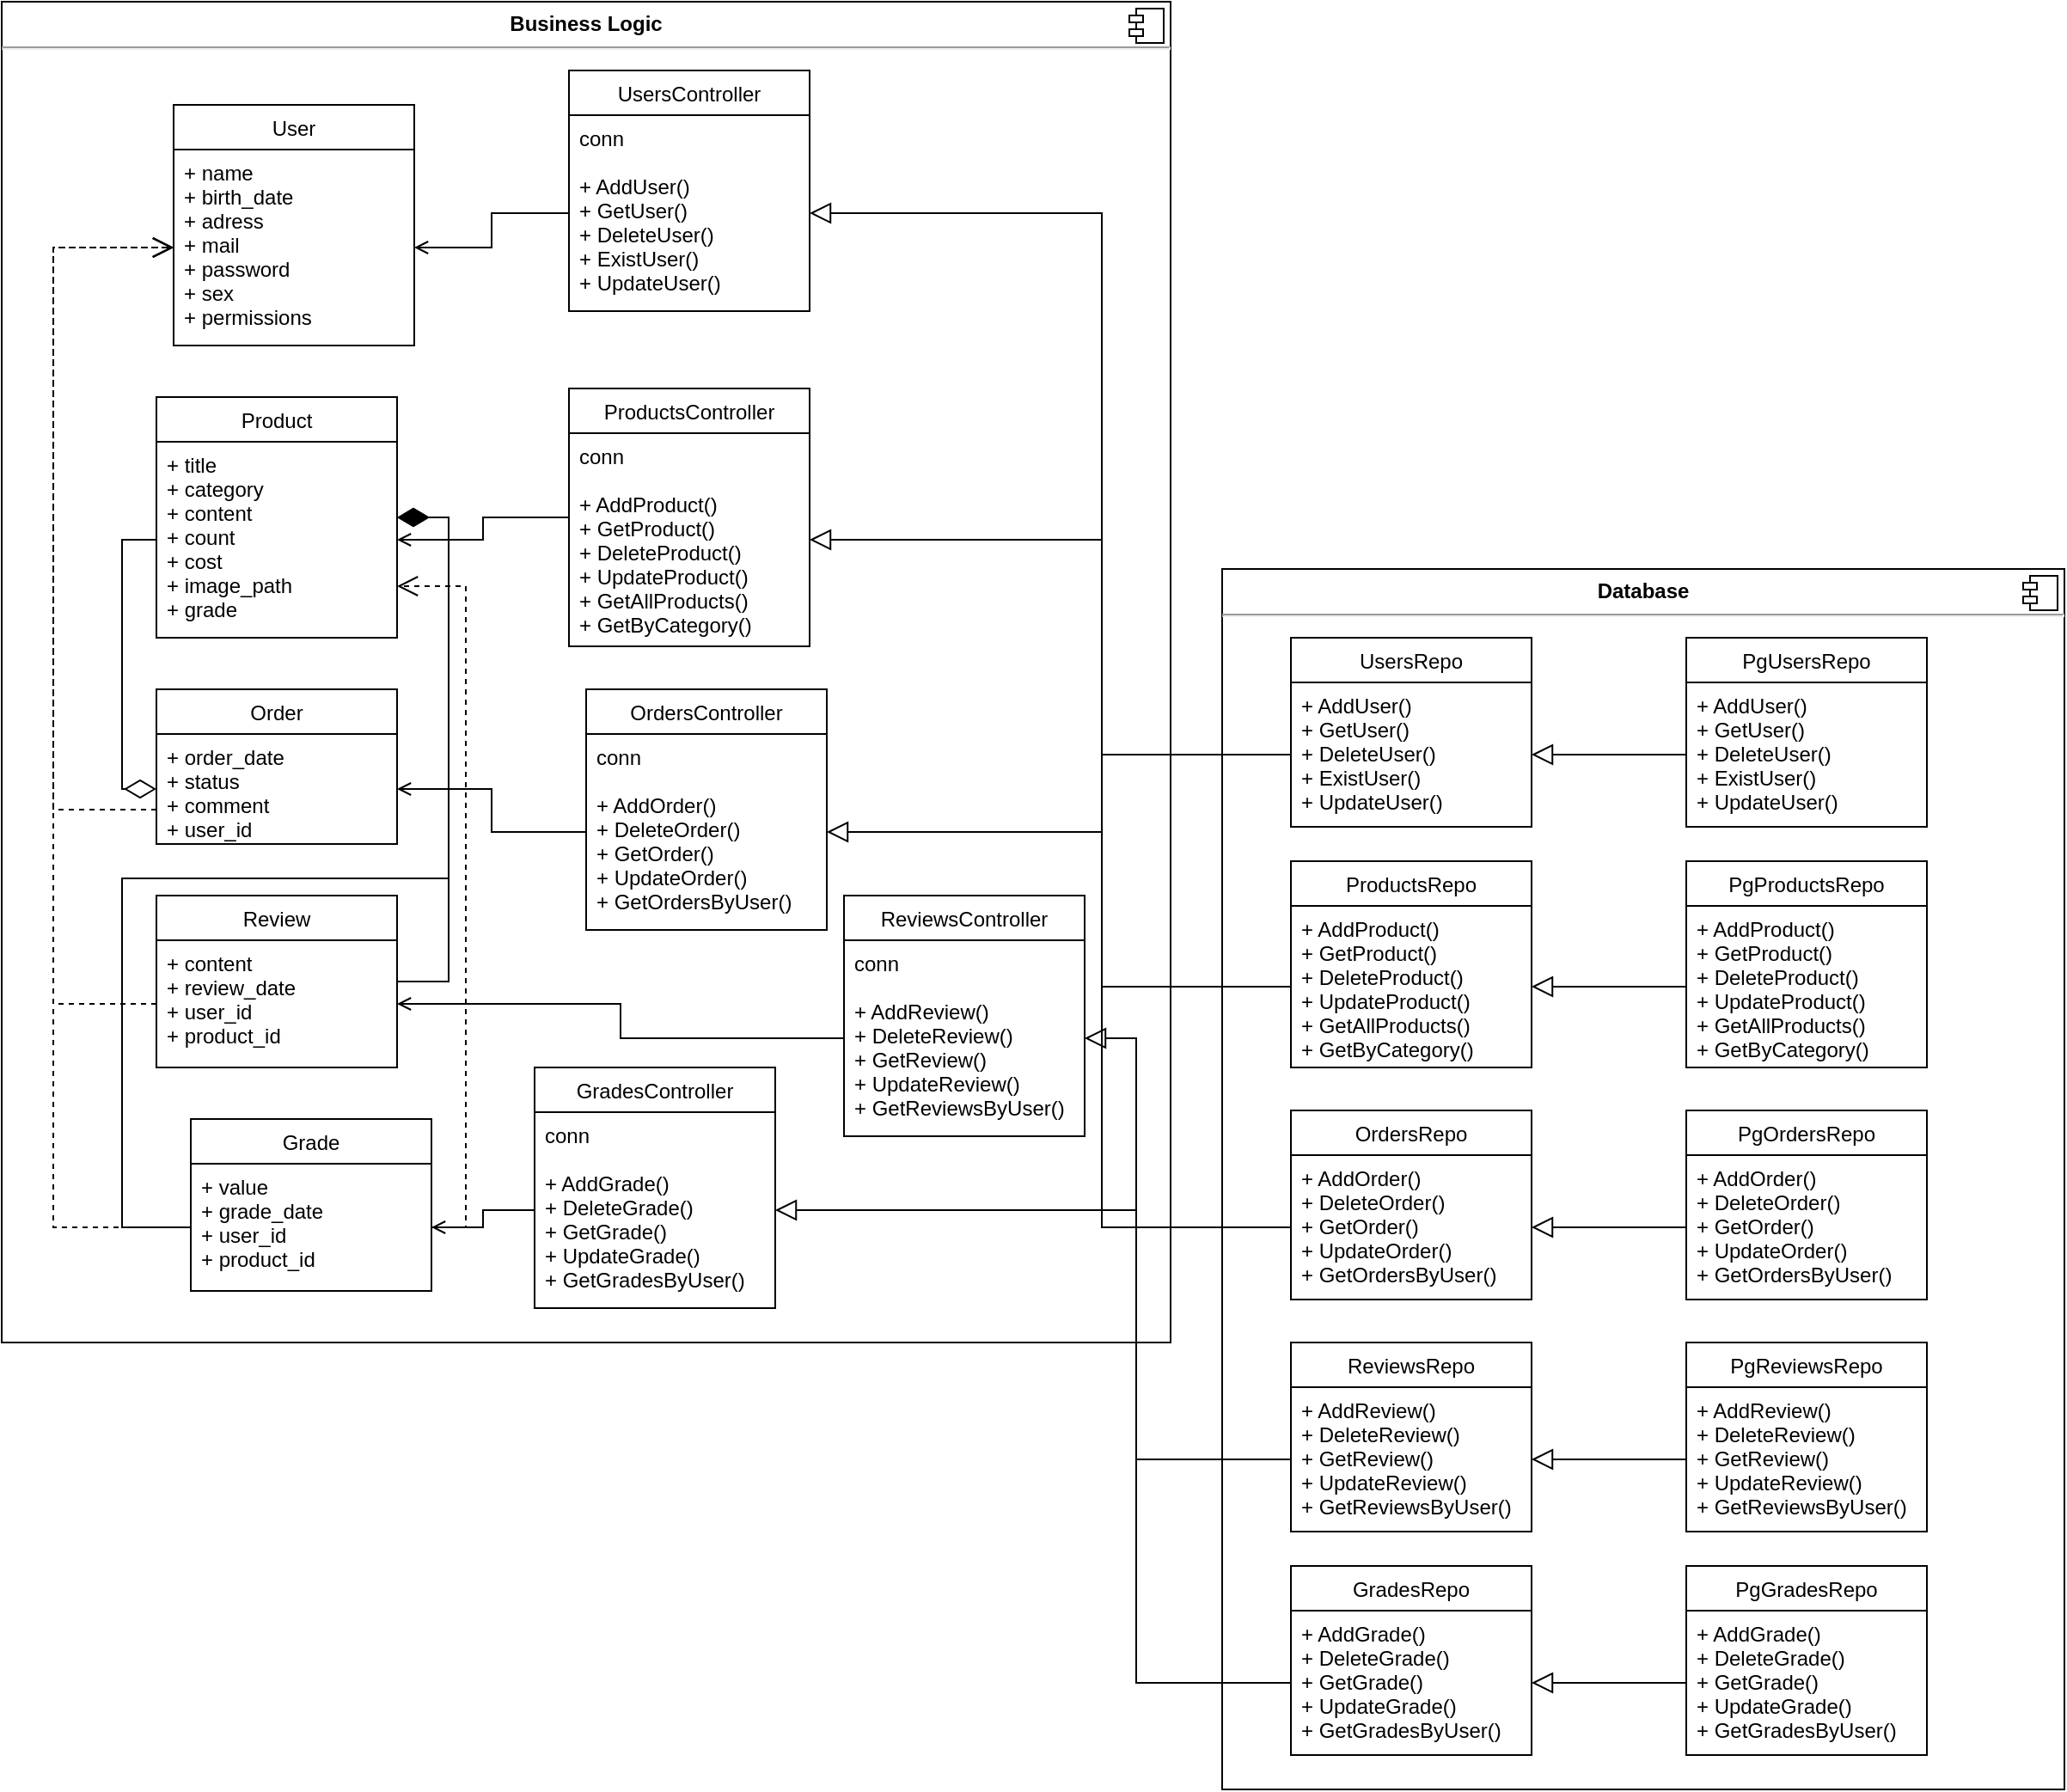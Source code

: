 <mxfile version="18.0.6" type="device"><diagram name="Page-1" id="c4acf3e9-155e-7222-9cf6-157b1a14988f"><mxGraphModel dx="2062" dy="1186" grid="1" gridSize="10" guides="1" tooltips="1" connect="1" arrows="1" fold="1" page="1" pageScale="1" pageWidth="850" pageHeight="1100" background="none" math="0" shadow="0"><root><mxCell id="0"/><mxCell id="1" parent="0"/><mxCell id="wbsk_7NaEqy0srvcn9H6-8" value="&lt;p style=&quot;margin:0px;margin-top:6px;text-align:center;&quot;&gt;&lt;b&gt;Business Logic&lt;/b&gt;&lt;/p&gt;&lt;hr&gt;&lt;p style=&quot;margin:0px;margin-left:8px;&quot;&gt;&lt;br&gt;&lt;/p&gt;" style="align=left;overflow=fill;html=1;dropTarget=0;" vertex="1" parent="1"><mxGeometry x="70" y="40" width="680" height="780" as="geometry"/></mxCell><mxCell id="wbsk_7NaEqy0srvcn9H6-9" value="" style="shape=component;jettyWidth=8;jettyHeight=4;" vertex="1" parent="wbsk_7NaEqy0srvcn9H6-8"><mxGeometry x="1" width="20" height="20" relative="1" as="geometry"><mxPoint x="-24" y="4" as="offset"/></mxGeometry></mxCell><mxCell id="wbsk_7NaEqy0srvcn9H6-41" style="edgeStyle=orthogonalEdgeStyle;rounded=0;orthogonalLoop=1;jettySize=auto;html=1;endArrow=diamondThin;endFill=1;endSize=16;strokeWidth=1;" edge="1" parent="1" source="wbsk_7NaEqy0srvcn9H6-21" target="wbsk_7NaEqy0srvcn9H6-17"><mxGeometry relative="1" as="geometry"><Array as="points"><mxPoint x="330" y="610"/><mxPoint x="330" y="340"/></Array></mxGeometry></mxCell><mxCell id="wbsk_7NaEqy0srvcn9H6-36" style="edgeStyle=orthogonalEdgeStyle;rounded=0;orthogonalLoop=1;jettySize=auto;html=1;entryX=1;entryY=0.5;entryDx=0;entryDy=0;endArrow=open;endFill=0;" edge="1" parent="1" source="wbsk_7NaEqy0srvcn9H6-27" target="wbsk_7NaEqy0srvcn9H6-18"><mxGeometry relative="1" as="geometry"/></mxCell><mxCell id="wbsk_7NaEqy0srvcn9H6-35" style="edgeStyle=orthogonalEdgeStyle;rounded=0;orthogonalLoop=1;jettySize=auto;html=1;entryX=1;entryY=0.5;entryDx=0;entryDy=0;endArrow=open;endFill=0;" edge="1" parent="1" source="wbsk_7NaEqy0srvcn9H6-26" target="wbsk_7NaEqy0srvcn9H6-13"><mxGeometry relative="1" as="geometry"/></mxCell><mxCell id="wbsk_7NaEqy0srvcn9H6-37" style="edgeStyle=orthogonalEdgeStyle;rounded=0;orthogonalLoop=1;jettySize=auto;html=1;entryX=1;entryY=0.5;entryDx=0;entryDy=0;endArrow=open;endFill=0;" edge="1" parent="1" source="wbsk_7NaEqy0srvcn9H6-30" target="wbsk_7NaEqy0srvcn9H6-20"><mxGeometry relative="1" as="geometry"/></mxCell><mxCell id="wbsk_7NaEqy0srvcn9H6-38" style="edgeStyle=orthogonalEdgeStyle;rounded=0;orthogonalLoop=1;jettySize=auto;html=1;entryX=1;entryY=0.5;entryDx=0;entryDy=0;endArrow=open;endFill=0;" edge="1" parent="1" source="wbsk_7NaEqy0srvcn9H6-32" target="wbsk_7NaEqy0srvcn9H6-22"><mxGeometry relative="1" as="geometry"/></mxCell><mxCell id="wbsk_7NaEqy0srvcn9H6-39" style="edgeStyle=orthogonalEdgeStyle;rounded=0;orthogonalLoop=1;jettySize=auto;html=1;entryX=1;entryY=0.5;entryDx=0;entryDy=0;endArrow=open;endFill=0;" edge="1" parent="1" source="wbsk_7NaEqy0srvcn9H6-34" target="wbsk_7NaEqy0srvcn9H6-24"><mxGeometry relative="1" as="geometry"/></mxCell><mxCell id="wbsk_7NaEqy0srvcn9H6-40" style="edgeStyle=orthogonalEdgeStyle;rounded=0;orthogonalLoop=1;jettySize=auto;html=1;entryX=0;entryY=0.5;entryDx=0;entryDy=0;endArrow=diamondThin;endFill=0;strokeWidth=1;endSize=16;" edge="1" parent="1" source="wbsk_7NaEqy0srvcn9H6-18" target="wbsk_7NaEqy0srvcn9H6-20"><mxGeometry relative="1" as="geometry"/></mxCell><mxCell id="wbsk_7NaEqy0srvcn9H6-10" value="&lt;p style=&quot;margin:0px;margin-top:6px;text-align:center;&quot;&gt;&lt;b&gt;Database&lt;/b&gt;&lt;/p&gt;&lt;hr&gt;&lt;p style=&quot;margin:0px;margin-left:8px;&quot;&gt;&lt;br&gt;&lt;/p&gt;" style="align=left;overflow=fill;html=1;dropTarget=0;" vertex="1" parent="1"><mxGeometry x="780" y="370" width="490" height="710" as="geometry"/></mxCell><mxCell id="wbsk_7NaEqy0srvcn9H6-11" value="" style="shape=component;jettyWidth=8;jettyHeight=4;" vertex="1" parent="wbsk_7NaEqy0srvcn9H6-10"><mxGeometry x="1" width="20" height="20" relative="1" as="geometry"><mxPoint x="-24" y="4" as="offset"/></mxGeometry></mxCell><mxCell id="wbsk_7NaEqy0srvcn9H6-17" value="Product" style="swimlane;fontStyle=0;childLayout=stackLayout;horizontal=1;startSize=26;fillColor=none;horizontalStack=0;resizeParent=1;resizeParentMax=0;resizeLast=0;collapsible=1;marginBottom=0;" vertex="1" parent="1"><mxGeometry x="160" y="270" width="140" height="140" as="geometry"/></mxCell><mxCell id="wbsk_7NaEqy0srvcn9H6-18" value="+ title&#10;+ category&#10;+ content&#10;+ count&#10;+ cost&#10;+ image_path&#10;+ grade" style="text;strokeColor=none;fillColor=none;align=left;verticalAlign=top;spacingLeft=4;spacingRight=4;overflow=hidden;rotatable=0;points=[[0,0.5],[1,0.5]];portConstraint=eastwest;" vertex="1" parent="wbsk_7NaEqy0srvcn9H6-17"><mxGeometry y="26" width="140" height="114" as="geometry"/></mxCell><mxCell id="wbsk_7NaEqy0srvcn9H6-12" value="User" style="swimlane;fontStyle=0;childLayout=stackLayout;horizontal=1;startSize=26;fillColor=none;horizontalStack=0;resizeParent=1;resizeParentMax=0;resizeLast=0;collapsible=1;marginBottom=0;" vertex="1" parent="1"><mxGeometry x="170" y="100" width="140" height="140" as="geometry"/></mxCell><mxCell id="wbsk_7NaEqy0srvcn9H6-13" value="+ name&#10;+ birth_date&#10;+ adress&#10;+ mail&#10;+ password&#10;+ sex&#10;+ permissions" style="text;strokeColor=none;fillColor=none;align=left;verticalAlign=top;spacingLeft=4;spacingRight=4;overflow=hidden;rotatable=0;points=[[0,0.5],[1,0.5]];portConstraint=eastwest;" vertex="1" parent="wbsk_7NaEqy0srvcn9H6-12"><mxGeometry y="26" width="140" height="114" as="geometry"/></mxCell><mxCell id="wbsk_7NaEqy0srvcn9H6-19" value="Order" style="swimlane;fontStyle=0;childLayout=stackLayout;horizontal=1;startSize=26;fillColor=none;horizontalStack=0;resizeParent=1;resizeParentMax=0;resizeLast=0;collapsible=1;marginBottom=0;" vertex="1" parent="1"><mxGeometry x="160" y="440" width="140" height="90" as="geometry"/></mxCell><mxCell id="wbsk_7NaEqy0srvcn9H6-20" value="+ order_date&#10;+ status&#10;+ comment&#10;+ user_id" style="text;strokeColor=none;fillColor=none;align=left;verticalAlign=top;spacingLeft=4;spacingRight=4;overflow=hidden;rotatable=0;points=[[0,0.5],[1,0.5]];portConstraint=eastwest;" vertex="1" parent="wbsk_7NaEqy0srvcn9H6-19"><mxGeometry y="26" width="140" height="64" as="geometry"/></mxCell><mxCell id="wbsk_7NaEqy0srvcn9H6-21" value="Review" style="swimlane;fontStyle=0;childLayout=stackLayout;horizontal=1;startSize=26;fillColor=none;horizontalStack=0;resizeParent=1;resizeParentMax=0;resizeLast=0;collapsible=1;marginBottom=0;" vertex="1" parent="1"><mxGeometry x="160" y="560" width="140" height="100" as="geometry"/></mxCell><mxCell id="wbsk_7NaEqy0srvcn9H6-22" value="+ content&#10;+ review_date&#10;+ user_id&#10;+ product_id" style="text;strokeColor=none;fillColor=none;align=left;verticalAlign=top;spacingLeft=4;spacingRight=4;overflow=hidden;rotatable=0;points=[[0,0.5],[1,0.5]];portConstraint=eastwest;" vertex="1" parent="wbsk_7NaEqy0srvcn9H6-21"><mxGeometry y="26" width="140" height="74" as="geometry"/></mxCell><mxCell id="wbsk_7NaEqy0srvcn9H6-23" value="Grade" style="swimlane;fontStyle=0;childLayout=stackLayout;horizontal=1;startSize=26;fillColor=none;horizontalStack=0;resizeParent=1;resizeParentMax=0;resizeLast=0;collapsible=1;marginBottom=0;" vertex="1" parent="1"><mxGeometry x="180" y="690" width="140" height="100" as="geometry"/></mxCell><mxCell id="wbsk_7NaEqy0srvcn9H6-24" value="+ value&#10;+ grade_date&#10;+ user_id&#10;+ product_id" style="text;strokeColor=none;fillColor=none;align=left;verticalAlign=top;spacingLeft=4;spacingRight=4;overflow=hidden;rotatable=0;points=[[0,0.5],[1,0.5]];portConstraint=eastwest;" vertex="1" parent="wbsk_7NaEqy0srvcn9H6-23"><mxGeometry y="26" width="140" height="74" as="geometry"/></mxCell><mxCell id="wbsk_7NaEqy0srvcn9H6-25" value="UsersController" style="swimlane;fontStyle=0;childLayout=stackLayout;horizontal=1;startSize=26;fillColor=none;horizontalStack=0;resizeParent=1;resizeParentMax=0;resizeLast=0;collapsible=1;marginBottom=0;" vertex="1" parent="1"><mxGeometry x="400" y="80" width="140" height="140" as="geometry"/></mxCell><mxCell id="wbsk_7NaEqy0srvcn9H6-26" value="conn&#10;&#10;+ AddUser()&#10;+ GetUser()&#10;+ DeleteUser()&#10;+ ExistUser()&#10;+ UpdateUser()" style="text;strokeColor=none;fillColor=none;align=left;verticalAlign=top;spacingLeft=4;spacingRight=4;overflow=hidden;rotatable=0;points=[[0,0.5],[1,0.5]];portConstraint=eastwest;" vertex="1" parent="wbsk_7NaEqy0srvcn9H6-25"><mxGeometry y="26" width="140" height="114" as="geometry"/></mxCell><mxCell id="wbsk_7NaEqy0srvcn9H6-27" value="ProductsController" style="swimlane;fontStyle=0;childLayout=stackLayout;horizontal=1;startSize=26;fillColor=none;horizontalStack=0;resizeParent=1;resizeParentMax=0;resizeLast=0;collapsible=1;marginBottom=0;" vertex="1" parent="1"><mxGeometry x="400" y="265" width="140" height="150" as="geometry"/></mxCell><mxCell id="wbsk_7NaEqy0srvcn9H6-28" value="conn&#10;&#10;+ AddProduct()&#10;+ GetProduct()&#10;+ DeleteProduct()&#10;+ UpdateProduct()&#10;+ GetAllProducts()&#10;+ GetByCategory()" style="text;strokeColor=none;fillColor=none;align=left;verticalAlign=top;spacingLeft=4;spacingRight=4;overflow=hidden;rotatable=0;points=[[0,0.5],[1,0.5]];portConstraint=eastwest;" vertex="1" parent="wbsk_7NaEqy0srvcn9H6-27"><mxGeometry y="26" width="140" height="124" as="geometry"/></mxCell><mxCell id="wbsk_7NaEqy0srvcn9H6-29" value="OrdersController" style="swimlane;fontStyle=0;childLayout=stackLayout;horizontal=1;startSize=26;fillColor=none;horizontalStack=0;resizeParent=1;resizeParentMax=0;resizeLast=0;collapsible=1;marginBottom=0;" vertex="1" parent="1"><mxGeometry x="410" y="440" width="140" height="140" as="geometry"/></mxCell><mxCell id="wbsk_7NaEqy0srvcn9H6-30" value="conn&#10;&#10;+ AddOrder()&#10;+ DeleteOrder()&#10;+ GetOrder()&#10;+ UpdateOrder()&#10;+ GetOrdersByUser()" style="text;strokeColor=none;fillColor=none;align=left;verticalAlign=top;spacingLeft=4;spacingRight=4;overflow=hidden;rotatable=0;points=[[0,0.5],[1,0.5]];portConstraint=eastwest;" vertex="1" parent="wbsk_7NaEqy0srvcn9H6-29"><mxGeometry y="26" width="140" height="114" as="geometry"/></mxCell><mxCell id="wbsk_7NaEqy0srvcn9H6-31" value="ReviewsController" style="swimlane;fontStyle=0;childLayout=stackLayout;horizontal=1;startSize=26;fillColor=none;horizontalStack=0;resizeParent=1;resizeParentMax=0;resizeLast=0;collapsible=1;marginBottom=0;" vertex="1" parent="1"><mxGeometry x="560" y="560" width="140" height="140" as="geometry"/></mxCell><mxCell id="wbsk_7NaEqy0srvcn9H6-32" value="conn&#10;&#10;+ AddReview()&#10;+ DeleteReview()&#10;+ GetReview()&#10;+ UpdateReview()&#10;+ GetReviewsByUser()" style="text;strokeColor=none;fillColor=none;align=left;verticalAlign=top;spacingLeft=4;spacingRight=4;overflow=hidden;rotatable=0;points=[[0,0.5],[1,0.5]];portConstraint=eastwest;" vertex="1" parent="wbsk_7NaEqy0srvcn9H6-31"><mxGeometry y="26" width="140" height="114" as="geometry"/></mxCell><mxCell id="wbsk_7NaEqy0srvcn9H6-33" value="GradesController" style="swimlane;fontStyle=0;childLayout=stackLayout;horizontal=1;startSize=26;fillColor=none;horizontalStack=0;resizeParent=1;resizeParentMax=0;resizeLast=0;collapsible=1;marginBottom=0;" vertex="1" parent="1"><mxGeometry x="380" y="660" width="140" height="140" as="geometry"/></mxCell><mxCell id="wbsk_7NaEqy0srvcn9H6-34" value="conn&#10;&#10;+ AddGrade()&#10;+ DeleteGrade()&#10;+ GetGrade()&#10;+ UpdateGrade()&#10;+ GetGradesByUser()" style="text;strokeColor=none;fillColor=none;align=left;verticalAlign=top;spacingLeft=4;spacingRight=4;overflow=hidden;rotatable=0;points=[[0,0.5],[1,0.5]];portConstraint=eastwest;" vertex="1" parent="wbsk_7NaEqy0srvcn9H6-33"><mxGeometry y="26" width="140" height="114" as="geometry"/></mxCell><mxCell id="wbsk_7NaEqy0srvcn9H6-42" style="edgeStyle=orthogonalEdgeStyle;rounded=0;orthogonalLoop=1;jettySize=auto;html=1;endArrow=diamondThin;endFill=1;endSize=16;strokeWidth=1;" edge="1" parent="1" source="wbsk_7NaEqy0srvcn9H6-24" target="wbsk_7NaEqy0srvcn9H6-18"><mxGeometry relative="1" as="geometry"><Array as="points"><mxPoint x="140" y="753"/><mxPoint x="140" y="550"/><mxPoint x="330" y="550"/><mxPoint x="330" y="340"/></Array></mxGeometry></mxCell><mxCell id="wbsk_7NaEqy0srvcn9H6-48" value="UsersRepo" style="swimlane;fontStyle=0;childLayout=stackLayout;horizontal=1;startSize=26;fillColor=none;horizontalStack=0;resizeParent=1;resizeParentMax=0;resizeLast=0;collapsible=1;marginBottom=0;" vertex="1" parent="1"><mxGeometry x="820" y="410" width="140" height="110" as="geometry"/></mxCell><mxCell id="wbsk_7NaEqy0srvcn9H6-49" value="+ AddUser()&#10;+ GetUser()&#10;+ DeleteUser()&#10;+ ExistUser()&#10;+ UpdateUser()" style="text;strokeColor=none;fillColor=none;align=left;verticalAlign=top;spacingLeft=4;spacingRight=4;overflow=hidden;rotatable=0;points=[[0,0.5],[1,0.5]];portConstraint=eastwest;" vertex="1" parent="wbsk_7NaEqy0srvcn9H6-48"><mxGeometry y="26" width="140" height="84" as="geometry"/></mxCell><mxCell id="wbsk_7NaEqy0srvcn9H6-50" value="ProductsRepo" style="swimlane;fontStyle=0;childLayout=stackLayout;horizontal=1;startSize=26;fillColor=none;horizontalStack=0;resizeParent=1;resizeParentMax=0;resizeLast=0;collapsible=1;marginBottom=0;" vertex="1" parent="1"><mxGeometry x="820" y="540" width="140" height="120" as="geometry"/></mxCell><mxCell id="wbsk_7NaEqy0srvcn9H6-51" value="+ AddProduct()&#10;+ GetProduct()&#10;+ DeleteProduct()&#10;+ UpdateProduct()&#10;+ GetAllProducts()&#10;+ GetByCategory()" style="text;strokeColor=none;fillColor=none;align=left;verticalAlign=top;spacingLeft=4;spacingRight=4;overflow=hidden;rotatable=0;points=[[0,0.5],[1,0.5]];portConstraint=eastwest;" vertex="1" parent="wbsk_7NaEqy0srvcn9H6-50"><mxGeometry y="26" width="140" height="94" as="geometry"/></mxCell><mxCell id="wbsk_7NaEqy0srvcn9H6-52" value="OrdersRepo" style="swimlane;fontStyle=0;childLayout=stackLayout;horizontal=1;startSize=26;fillColor=none;horizontalStack=0;resizeParent=1;resizeParentMax=0;resizeLast=0;collapsible=1;marginBottom=0;" vertex="1" parent="1"><mxGeometry x="820" y="685" width="140" height="110" as="geometry"/></mxCell><mxCell id="wbsk_7NaEqy0srvcn9H6-53" value="+ AddOrder()&#10;+ DeleteOrder()&#10;+ GetOrder()&#10;+ UpdateOrder()&#10;+ GetOrdersByUser()" style="text;strokeColor=none;fillColor=none;align=left;verticalAlign=top;spacingLeft=4;spacingRight=4;overflow=hidden;rotatable=0;points=[[0,0.5],[1,0.5]];portConstraint=eastwest;" vertex="1" parent="wbsk_7NaEqy0srvcn9H6-52"><mxGeometry y="26" width="140" height="84" as="geometry"/></mxCell><mxCell id="wbsk_7NaEqy0srvcn9H6-54" value="ReviewsRepo" style="swimlane;fontStyle=0;childLayout=stackLayout;horizontal=1;startSize=26;fillColor=none;horizontalStack=0;resizeParent=1;resizeParentMax=0;resizeLast=0;collapsible=1;marginBottom=0;" vertex="1" parent="1"><mxGeometry x="820" y="820" width="140" height="110" as="geometry"/></mxCell><mxCell id="wbsk_7NaEqy0srvcn9H6-55" value="+ AddReview()&#10;+ DeleteReview()&#10;+ GetReview()&#10;+ UpdateReview()&#10;+ GetReviewsByUser()" style="text;strokeColor=none;fillColor=none;align=left;verticalAlign=top;spacingLeft=4;spacingRight=4;overflow=hidden;rotatable=0;points=[[0,0.5],[1,0.5]];portConstraint=eastwest;" vertex="1" parent="wbsk_7NaEqy0srvcn9H6-54"><mxGeometry y="26" width="140" height="84" as="geometry"/></mxCell><mxCell id="wbsk_7NaEqy0srvcn9H6-56" value="GradesRepo" style="swimlane;fontStyle=0;childLayout=stackLayout;horizontal=1;startSize=26;fillColor=none;horizontalStack=0;resizeParent=1;resizeParentMax=0;resizeLast=0;collapsible=1;marginBottom=0;" vertex="1" parent="1"><mxGeometry x="820" y="950" width="140" height="110" as="geometry"/></mxCell><mxCell id="wbsk_7NaEqy0srvcn9H6-57" value="+ AddGrade()&#10;+ DeleteGrade()&#10;+ GetGrade()&#10;+ UpdateGrade()&#10;+ GetGradesByUser()" style="text;strokeColor=none;fillColor=none;align=left;verticalAlign=top;spacingLeft=4;spacingRight=4;overflow=hidden;rotatable=0;points=[[0,0.5],[1,0.5]];portConstraint=eastwest;" vertex="1" parent="wbsk_7NaEqy0srvcn9H6-56"><mxGeometry y="26" width="140" height="84" as="geometry"/></mxCell><mxCell id="wbsk_7NaEqy0srvcn9H6-58" style="edgeStyle=orthogonalEdgeStyle;rounded=0;orthogonalLoop=1;jettySize=auto;html=1;entryX=1;entryY=0.5;entryDx=0;entryDy=0;endArrow=block;endFill=0;endSize=10;strokeWidth=1;" edge="1" parent="1" source="wbsk_7NaEqy0srvcn9H6-49" target="wbsk_7NaEqy0srvcn9H6-26"><mxGeometry relative="1" as="geometry"><Array as="points"><mxPoint x="710" y="478"/><mxPoint x="710" y="163"/></Array></mxGeometry></mxCell><mxCell id="wbsk_7NaEqy0srvcn9H6-59" style="edgeStyle=orthogonalEdgeStyle;rounded=0;orthogonalLoop=1;jettySize=auto;html=1;endArrow=block;endFill=0;endSize=10;strokeWidth=1;" edge="1" parent="1" source="wbsk_7NaEqy0srvcn9H6-51" target="wbsk_7NaEqy0srvcn9H6-28"><mxGeometry relative="1" as="geometry"><Array as="points"><mxPoint x="710" y="613"/><mxPoint x="710" y="353"/></Array></mxGeometry></mxCell><mxCell id="wbsk_7NaEqy0srvcn9H6-60" style="edgeStyle=orthogonalEdgeStyle;rounded=0;orthogonalLoop=1;jettySize=auto;html=1;entryX=1;entryY=0.5;entryDx=0;entryDy=0;endArrow=block;endFill=0;endSize=10;strokeWidth=1;" edge="1" parent="1" source="wbsk_7NaEqy0srvcn9H6-53" target="wbsk_7NaEqy0srvcn9H6-30"><mxGeometry relative="1" as="geometry"><Array as="points"><mxPoint x="710" y="753"/><mxPoint x="710" y="523"/></Array></mxGeometry></mxCell><mxCell id="wbsk_7NaEqy0srvcn9H6-61" style="edgeStyle=orthogonalEdgeStyle;rounded=0;orthogonalLoop=1;jettySize=auto;html=1;entryX=1;entryY=0.5;entryDx=0;entryDy=0;endArrow=block;endFill=0;endSize=10;strokeWidth=1;" edge="1" parent="1" source="wbsk_7NaEqy0srvcn9H6-55" target="wbsk_7NaEqy0srvcn9H6-32"><mxGeometry relative="1" as="geometry"><Array as="points"><mxPoint x="730" y="888"/><mxPoint x="730" y="643"/></Array></mxGeometry></mxCell><mxCell id="wbsk_7NaEqy0srvcn9H6-62" style="edgeStyle=orthogonalEdgeStyle;rounded=0;orthogonalLoop=1;jettySize=auto;html=1;endArrow=block;endFill=0;endSize=10;strokeWidth=1;" edge="1" parent="1" source="wbsk_7NaEqy0srvcn9H6-57" target="wbsk_7NaEqy0srvcn9H6-34"><mxGeometry relative="1" as="geometry"><Array as="points"><mxPoint x="730" y="1018"/><mxPoint x="730" y="743"/></Array></mxGeometry></mxCell><mxCell id="wbsk_7NaEqy0srvcn9H6-63" value="PgUsersRepo" style="swimlane;fontStyle=0;childLayout=stackLayout;horizontal=1;startSize=26;fillColor=none;horizontalStack=0;resizeParent=1;resizeParentMax=0;resizeLast=0;collapsible=1;marginBottom=0;" vertex="1" parent="1"><mxGeometry x="1050" y="410" width="140" height="110" as="geometry"/></mxCell><mxCell id="wbsk_7NaEqy0srvcn9H6-64" value="+ AddUser()&#10;+ GetUser()&#10;+ DeleteUser()&#10;+ ExistUser()&#10;+ UpdateUser()" style="text;strokeColor=none;fillColor=none;align=left;verticalAlign=top;spacingLeft=4;spacingRight=4;overflow=hidden;rotatable=0;points=[[0,0.5],[1,0.5]];portConstraint=eastwest;" vertex="1" parent="wbsk_7NaEqy0srvcn9H6-63"><mxGeometry y="26" width="140" height="84" as="geometry"/></mxCell><mxCell id="wbsk_7NaEqy0srvcn9H6-65" value="PgProductsRepo" style="swimlane;fontStyle=0;childLayout=stackLayout;horizontal=1;startSize=26;fillColor=none;horizontalStack=0;resizeParent=1;resizeParentMax=0;resizeLast=0;collapsible=1;marginBottom=0;" vertex="1" parent="1"><mxGeometry x="1050" y="540" width="140" height="120" as="geometry"/></mxCell><mxCell id="wbsk_7NaEqy0srvcn9H6-66" value="+ AddProduct()&#10;+ GetProduct()&#10;+ DeleteProduct()&#10;+ UpdateProduct()&#10;+ GetAllProducts()&#10;+ GetByCategory()" style="text;strokeColor=none;fillColor=none;align=left;verticalAlign=top;spacingLeft=4;spacingRight=4;overflow=hidden;rotatable=0;points=[[0,0.5],[1,0.5]];portConstraint=eastwest;" vertex="1" parent="wbsk_7NaEqy0srvcn9H6-65"><mxGeometry y="26" width="140" height="94" as="geometry"/></mxCell><mxCell id="wbsk_7NaEqy0srvcn9H6-67" value="PgOrdersRepo" style="swimlane;fontStyle=0;childLayout=stackLayout;horizontal=1;startSize=26;fillColor=none;horizontalStack=0;resizeParent=1;resizeParentMax=0;resizeLast=0;collapsible=1;marginBottom=0;" vertex="1" parent="1"><mxGeometry x="1050" y="685" width="140" height="110" as="geometry"/></mxCell><mxCell id="wbsk_7NaEqy0srvcn9H6-68" value="+ AddOrder()&#10;+ DeleteOrder()&#10;+ GetOrder()&#10;+ UpdateOrder()&#10;+ GetOrdersByUser()" style="text;strokeColor=none;fillColor=none;align=left;verticalAlign=top;spacingLeft=4;spacingRight=4;overflow=hidden;rotatable=0;points=[[0,0.5],[1,0.5]];portConstraint=eastwest;" vertex="1" parent="wbsk_7NaEqy0srvcn9H6-67"><mxGeometry y="26" width="140" height="84" as="geometry"/></mxCell><mxCell id="wbsk_7NaEqy0srvcn9H6-69" value="PgReviewsRepo" style="swimlane;fontStyle=0;childLayout=stackLayout;horizontal=1;startSize=26;fillColor=none;horizontalStack=0;resizeParent=1;resizeParentMax=0;resizeLast=0;collapsible=1;marginBottom=0;" vertex="1" parent="1"><mxGeometry x="1050" y="820" width="140" height="110" as="geometry"/></mxCell><mxCell id="wbsk_7NaEqy0srvcn9H6-70" value="+ AddReview()&#10;+ DeleteReview()&#10;+ GetReview()&#10;+ UpdateReview()&#10;+ GetReviewsByUser()" style="text;strokeColor=none;fillColor=none;align=left;verticalAlign=top;spacingLeft=4;spacingRight=4;overflow=hidden;rotatable=0;points=[[0,0.5],[1,0.5]];portConstraint=eastwest;" vertex="1" parent="wbsk_7NaEqy0srvcn9H6-69"><mxGeometry y="26" width="140" height="84" as="geometry"/></mxCell><mxCell id="wbsk_7NaEqy0srvcn9H6-71" value="PgGradesRepo" style="swimlane;fontStyle=0;childLayout=stackLayout;horizontal=1;startSize=26;fillColor=none;horizontalStack=0;resizeParent=1;resizeParentMax=0;resizeLast=0;collapsible=1;marginBottom=0;" vertex="1" parent="1"><mxGeometry x="1050" y="950" width="140" height="110" as="geometry"/></mxCell><mxCell id="wbsk_7NaEqy0srvcn9H6-72" value="+ AddGrade()&#10;+ DeleteGrade()&#10;+ GetGrade()&#10;+ UpdateGrade()&#10;+ GetGradesByUser()" style="text;strokeColor=none;fillColor=none;align=left;verticalAlign=top;spacingLeft=4;spacingRight=4;overflow=hidden;rotatable=0;points=[[0,0.5],[1,0.5]];portConstraint=eastwest;" vertex="1" parent="wbsk_7NaEqy0srvcn9H6-71"><mxGeometry y="26" width="140" height="84" as="geometry"/></mxCell><mxCell id="wbsk_7NaEqy0srvcn9H6-73" style="edgeStyle=orthogonalEdgeStyle;rounded=0;orthogonalLoop=1;jettySize=auto;html=1;exitX=0;exitY=0.5;exitDx=0;exitDy=0;entryX=1;entryY=0.5;entryDx=0;entryDy=0;endArrow=block;endFill=0;endSize=10;strokeWidth=1;" edge="1" parent="1" source="wbsk_7NaEqy0srvcn9H6-64" target="wbsk_7NaEqy0srvcn9H6-49"><mxGeometry relative="1" as="geometry"/></mxCell><mxCell id="wbsk_7NaEqy0srvcn9H6-74" value="" style="edgeStyle=orthogonalEdgeStyle;rounded=0;orthogonalLoop=1;jettySize=auto;html=1;endArrow=block;endFill=0;endSize=10;strokeWidth=1;" edge="1" parent="1" source="wbsk_7NaEqy0srvcn9H6-66" target="wbsk_7NaEqy0srvcn9H6-51"><mxGeometry relative="1" as="geometry"/></mxCell><mxCell id="wbsk_7NaEqy0srvcn9H6-75" style="edgeStyle=orthogonalEdgeStyle;rounded=0;orthogonalLoop=1;jettySize=auto;html=1;exitX=0;exitY=0.5;exitDx=0;exitDy=0;endArrow=block;endFill=0;endSize=10;strokeWidth=1;" edge="1" parent="1" source="wbsk_7NaEqy0srvcn9H6-68" target="wbsk_7NaEqy0srvcn9H6-53"><mxGeometry relative="1" as="geometry"/></mxCell><mxCell id="wbsk_7NaEqy0srvcn9H6-76" style="edgeStyle=orthogonalEdgeStyle;rounded=0;orthogonalLoop=1;jettySize=auto;html=1;exitX=0;exitY=0.5;exitDx=0;exitDy=0;entryX=1;entryY=0.5;entryDx=0;entryDy=0;endArrow=block;endFill=0;endSize=10;strokeWidth=1;" edge="1" parent="1" source="wbsk_7NaEqy0srvcn9H6-70" target="wbsk_7NaEqy0srvcn9H6-55"><mxGeometry relative="1" as="geometry"/></mxCell><mxCell id="wbsk_7NaEqy0srvcn9H6-77" style="edgeStyle=orthogonalEdgeStyle;rounded=0;orthogonalLoop=1;jettySize=auto;html=1;exitX=0;exitY=0.5;exitDx=0;exitDy=0;endArrow=block;endFill=0;endSize=10;strokeWidth=1;" edge="1" parent="1" source="wbsk_7NaEqy0srvcn9H6-72" target="wbsk_7NaEqy0srvcn9H6-57"><mxGeometry relative="1" as="geometry"/></mxCell><mxCell id="wbsk_7NaEqy0srvcn9H6-78" style="edgeStyle=orthogonalEdgeStyle;rounded=0;orthogonalLoop=1;jettySize=auto;html=1;entryX=0;entryY=0.5;entryDx=0;entryDy=0;endArrow=open;endFill=0;endSize=10;strokeWidth=1;dashed=1;" edge="1" parent="1" source="wbsk_7NaEqy0srvcn9H6-20" target="wbsk_7NaEqy0srvcn9H6-13"><mxGeometry relative="1" as="geometry"><Array as="points"><mxPoint x="100" y="510"/><mxPoint x="100" y="183"/></Array></mxGeometry></mxCell><mxCell id="wbsk_7NaEqy0srvcn9H6-79" style="edgeStyle=orthogonalEdgeStyle;rounded=0;orthogonalLoop=1;jettySize=auto;html=1;entryX=0;entryY=0.5;entryDx=0;entryDy=0;dashed=1;endArrow=open;endFill=0;endSize=10;strokeWidth=1;" edge="1" parent="1" source="wbsk_7NaEqy0srvcn9H6-22" target="wbsk_7NaEqy0srvcn9H6-13"><mxGeometry relative="1" as="geometry"><Array as="points"><mxPoint x="100" y="623"/><mxPoint x="100" y="183"/></Array></mxGeometry></mxCell><mxCell id="wbsk_7NaEqy0srvcn9H6-80" style="edgeStyle=orthogonalEdgeStyle;rounded=0;orthogonalLoop=1;jettySize=auto;html=1;dashed=1;endArrow=open;endFill=0;endSize=10;strokeWidth=1;" edge="1" parent="1" source="wbsk_7NaEqy0srvcn9H6-24" target="wbsk_7NaEqy0srvcn9H6-13"><mxGeometry relative="1" as="geometry"><Array as="points"><mxPoint x="100" y="753"/><mxPoint x="100" y="183"/></Array></mxGeometry></mxCell><mxCell id="wbsk_7NaEqy0srvcn9H6-81" style="edgeStyle=orthogonalEdgeStyle;rounded=0;orthogonalLoop=1;jettySize=auto;html=1;dashed=1;endArrow=open;endFill=0;endSize=10;strokeWidth=1;" edge="1" parent="1" source="wbsk_7NaEqy0srvcn9H6-24" target="wbsk_7NaEqy0srvcn9H6-18"><mxGeometry relative="1" as="geometry"><Array as="points"><mxPoint x="340" y="753"/><mxPoint x="340" y="380"/></Array></mxGeometry></mxCell></root></mxGraphModel></diagram></mxfile>